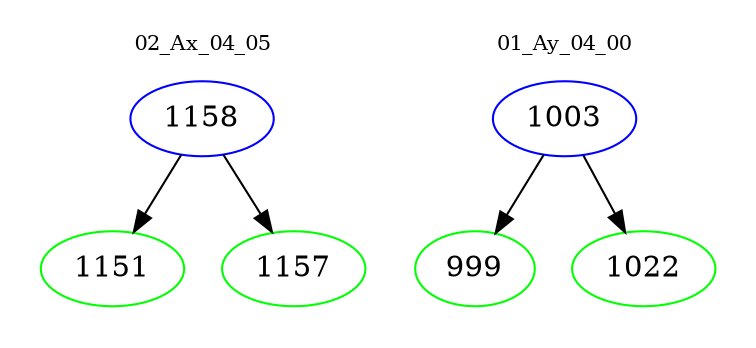 digraph{
subgraph cluster_0 {
color = white
label = "02_Ax_04_05";
fontsize=10;
T0_1158 [label="1158", color="blue"]
T0_1158 -> T0_1151 [color="black"]
T0_1151 [label="1151", color="green"]
T0_1158 -> T0_1157 [color="black"]
T0_1157 [label="1157", color="green"]
}
subgraph cluster_1 {
color = white
label = "01_Ay_04_00";
fontsize=10;
T1_1003 [label="1003", color="blue"]
T1_1003 -> T1_999 [color="black"]
T1_999 [label="999", color="green"]
T1_1003 -> T1_1022 [color="black"]
T1_1022 [label="1022", color="green"]
}
}
